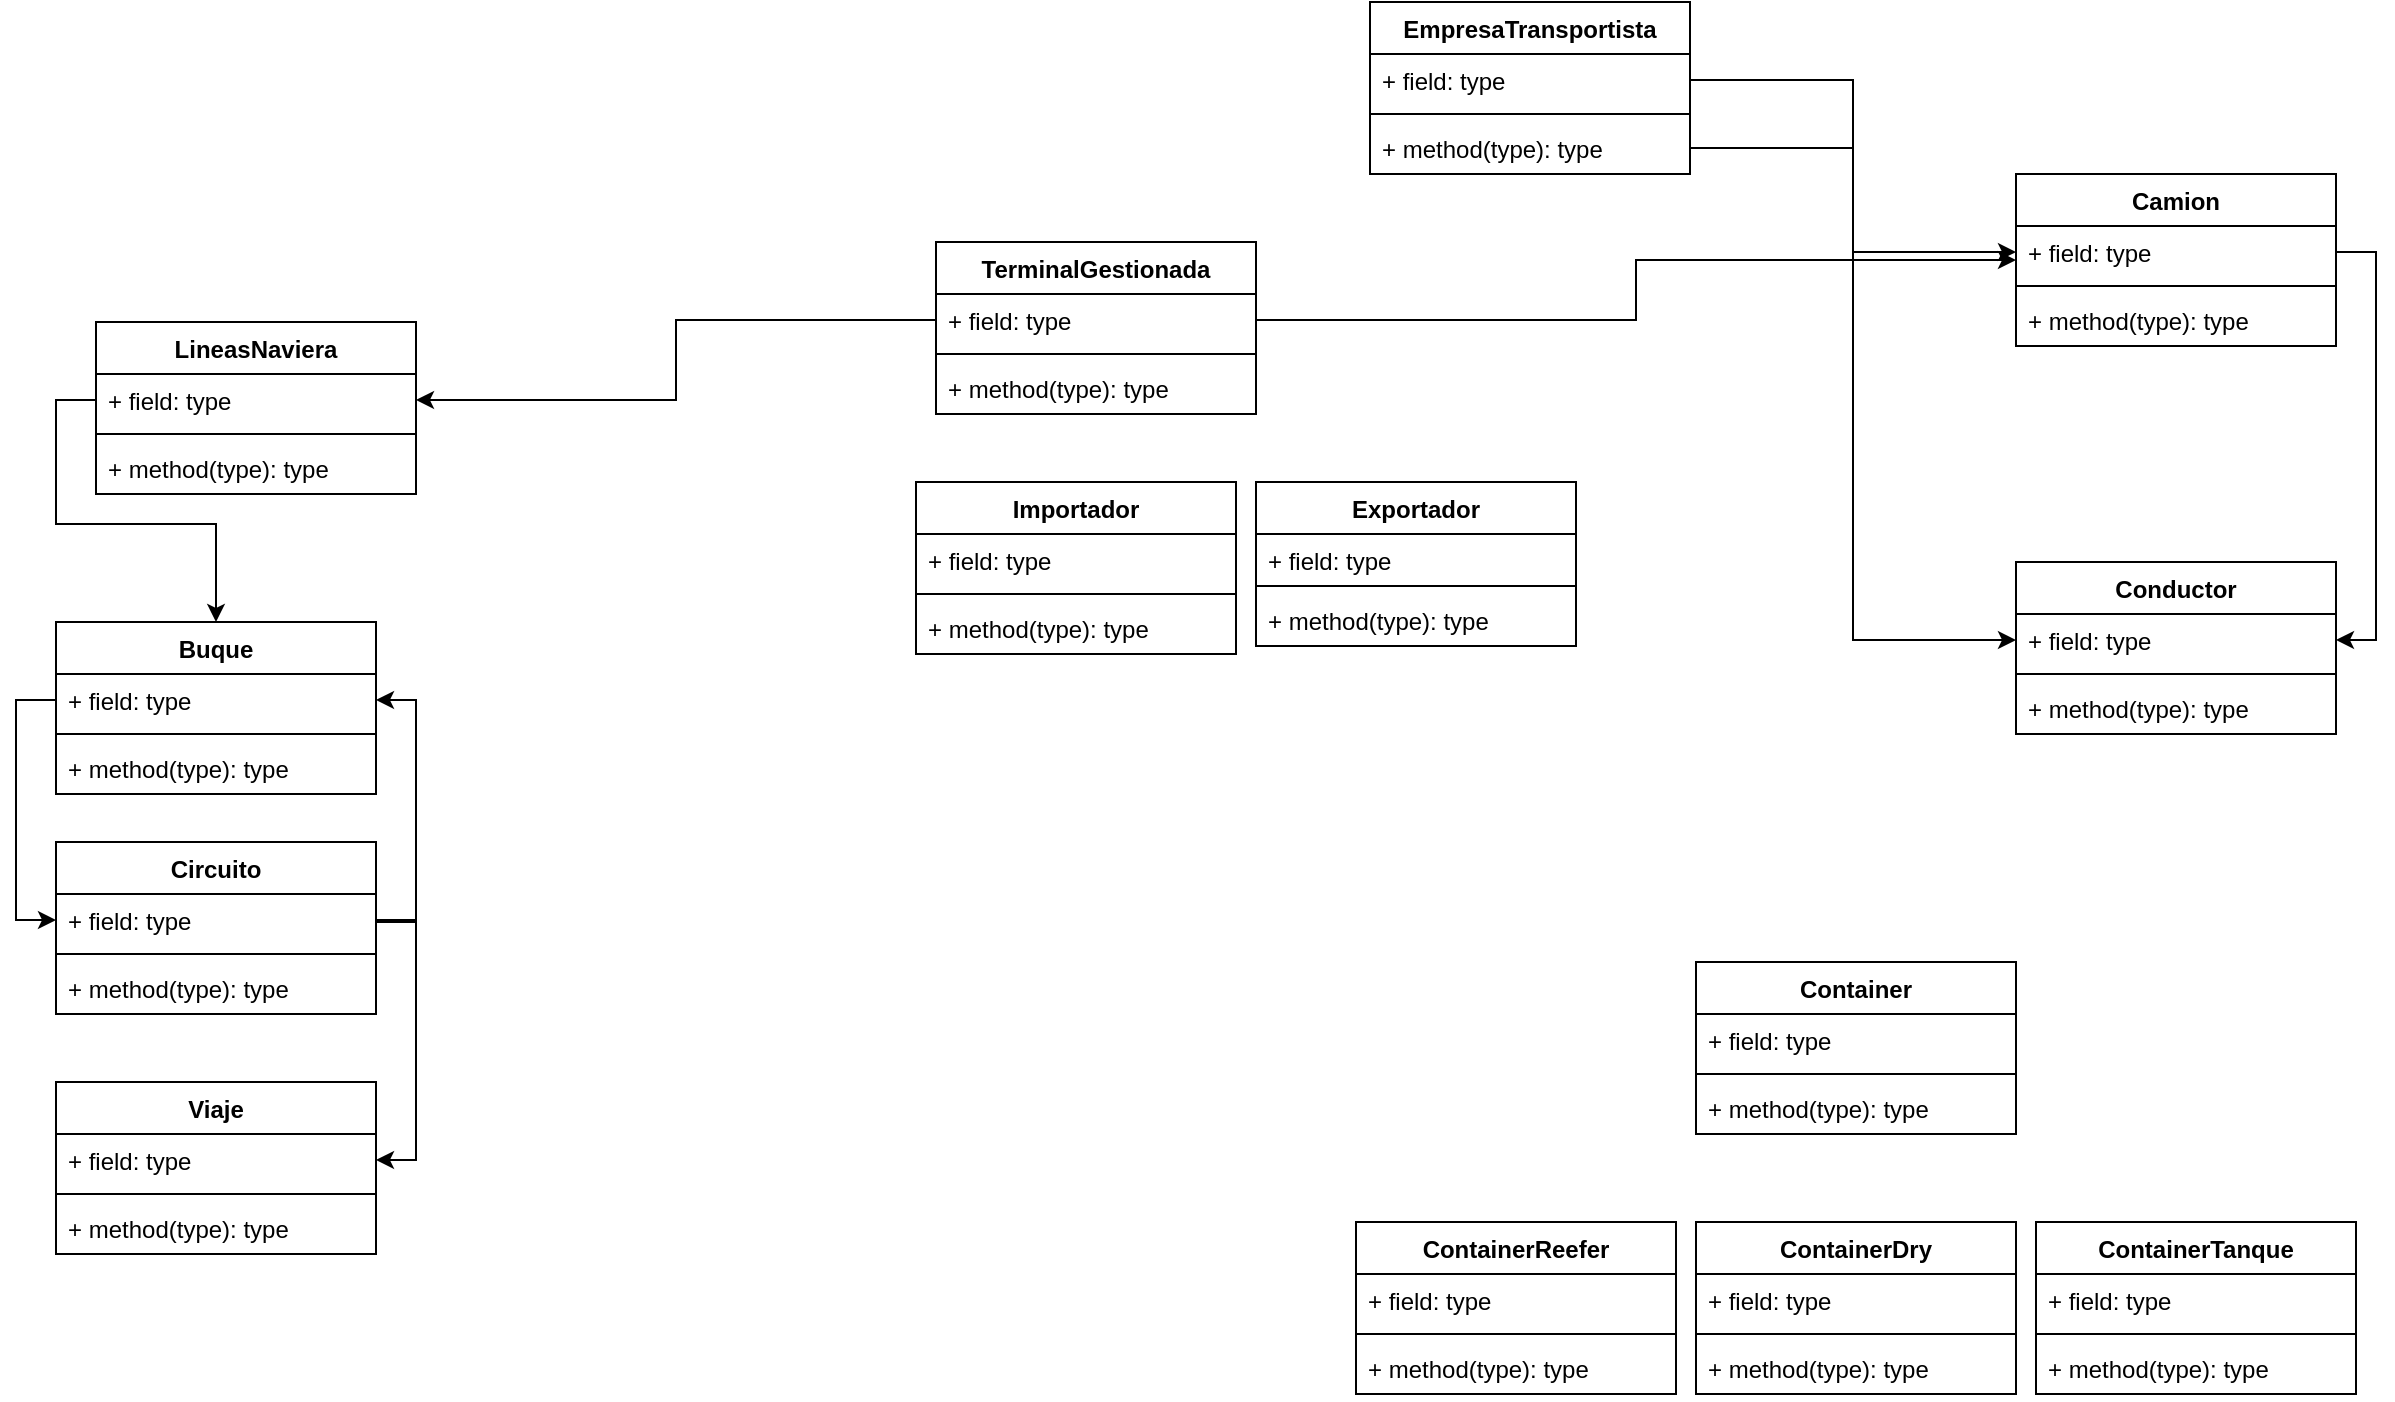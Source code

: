 <mxfile version="21.2.1" type="device">
  <diagram name="Página-1" id="0LWkbvT74W_gWExH9Klk">
    <mxGraphModel dx="2275" dy="1872" grid="1" gridSize="10" guides="1" tooltips="1" connect="1" arrows="1" fold="1" page="1" pageScale="1" pageWidth="827" pageHeight="1169" math="0" shadow="0">
      <root>
        <mxCell id="0" />
        <mxCell id="1" parent="0" />
        <mxCell id="72mwAMU63NSjmhYBSmtf-1" value="TerminalGestionada" style="swimlane;fontStyle=1;align=center;verticalAlign=top;childLayout=stackLayout;horizontal=1;startSize=26;horizontalStack=0;resizeParent=1;resizeParentMax=0;resizeLast=0;collapsible=1;marginBottom=0;whiteSpace=wrap;html=1;" vertex="1" parent="1">
          <mxGeometry x="450" y="40" width="160" height="86" as="geometry" />
        </mxCell>
        <mxCell id="72mwAMU63NSjmhYBSmtf-2" value="+ field: type" style="text;strokeColor=none;fillColor=none;align=left;verticalAlign=top;spacingLeft=4;spacingRight=4;overflow=hidden;rotatable=0;points=[[0,0.5],[1,0.5]];portConstraint=eastwest;whiteSpace=wrap;html=1;" vertex="1" parent="72mwAMU63NSjmhYBSmtf-1">
          <mxGeometry y="26" width="160" height="26" as="geometry" />
        </mxCell>
        <mxCell id="72mwAMU63NSjmhYBSmtf-3" value="" style="line;strokeWidth=1;fillColor=none;align=left;verticalAlign=middle;spacingTop=-1;spacingLeft=3;spacingRight=3;rotatable=0;labelPosition=right;points=[];portConstraint=eastwest;strokeColor=inherit;" vertex="1" parent="72mwAMU63NSjmhYBSmtf-1">
          <mxGeometry y="52" width="160" height="8" as="geometry" />
        </mxCell>
        <mxCell id="72mwAMU63NSjmhYBSmtf-4" value="+ method(type): type" style="text;strokeColor=none;fillColor=none;align=left;verticalAlign=top;spacingLeft=4;spacingRight=4;overflow=hidden;rotatable=0;points=[[0,0.5],[1,0.5]];portConstraint=eastwest;whiteSpace=wrap;html=1;" vertex="1" parent="72mwAMU63NSjmhYBSmtf-1">
          <mxGeometry y="60" width="160" height="26" as="geometry" />
        </mxCell>
        <mxCell id="72mwAMU63NSjmhYBSmtf-9" value="LineasNaviera" style="swimlane;fontStyle=1;align=center;verticalAlign=top;childLayout=stackLayout;horizontal=1;startSize=26;horizontalStack=0;resizeParent=1;resizeParentMax=0;resizeLast=0;collapsible=1;marginBottom=0;whiteSpace=wrap;html=1;" vertex="1" parent="1">
          <mxGeometry x="30" y="80" width="160" height="86" as="geometry" />
        </mxCell>
        <mxCell id="72mwAMU63NSjmhYBSmtf-10" value="+ field: type" style="text;strokeColor=none;fillColor=none;align=left;verticalAlign=top;spacingLeft=4;spacingRight=4;overflow=hidden;rotatable=0;points=[[0,0.5],[1,0.5]];portConstraint=eastwest;whiteSpace=wrap;html=1;" vertex="1" parent="72mwAMU63NSjmhYBSmtf-9">
          <mxGeometry y="26" width="160" height="26" as="geometry" />
        </mxCell>
        <mxCell id="72mwAMU63NSjmhYBSmtf-11" value="" style="line;strokeWidth=1;fillColor=none;align=left;verticalAlign=middle;spacingTop=-1;spacingLeft=3;spacingRight=3;rotatable=0;labelPosition=right;points=[];portConstraint=eastwest;strokeColor=inherit;" vertex="1" parent="72mwAMU63NSjmhYBSmtf-9">
          <mxGeometry y="52" width="160" height="8" as="geometry" />
        </mxCell>
        <mxCell id="72mwAMU63NSjmhYBSmtf-12" value="+ method(type): type" style="text;strokeColor=none;fillColor=none;align=left;verticalAlign=top;spacingLeft=4;spacingRight=4;overflow=hidden;rotatable=0;points=[[0,0.5],[1,0.5]];portConstraint=eastwest;whiteSpace=wrap;html=1;" vertex="1" parent="72mwAMU63NSjmhYBSmtf-9">
          <mxGeometry y="60" width="160" height="26" as="geometry" />
        </mxCell>
        <mxCell id="72mwAMU63NSjmhYBSmtf-13" value="Buque" style="swimlane;fontStyle=1;align=center;verticalAlign=top;childLayout=stackLayout;horizontal=1;startSize=26;horizontalStack=0;resizeParent=1;resizeParentMax=0;resizeLast=0;collapsible=1;marginBottom=0;whiteSpace=wrap;html=1;" vertex="1" parent="1">
          <mxGeometry x="10" y="230" width="160" height="86" as="geometry" />
        </mxCell>
        <mxCell id="72mwAMU63NSjmhYBSmtf-14" value="+ field: type" style="text;strokeColor=none;fillColor=none;align=left;verticalAlign=top;spacingLeft=4;spacingRight=4;overflow=hidden;rotatable=0;points=[[0,0.5],[1,0.5]];portConstraint=eastwest;whiteSpace=wrap;html=1;" vertex="1" parent="72mwAMU63NSjmhYBSmtf-13">
          <mxGeometry y="26" width="160" height="26" as="geometry" />
        </mxCell>
        <mxCell id="72mwAMU63NSjmhYBSmtf-15" value="" style="line;strokeWidth=1;fillColor=none;align=left;verticalAlign=middle;spacingTop=-1;spacingLeft=3;spacingRight=3;rotatable=0;labelPosition=right;points=[];portConstraint=eastwest;strokeColor=inherit;" vertex="1" parent="72mwAMU63NSjmhYBSmtf-13">
          <mxGeometry y="52" width="160" height="8" as="geometry" />
        </mxCell>
        <mxCell id="72mwAMU63NSjmhYBSmtf-16" value="+ method(type): type" style="text;strokeColor=none;fillColor=none;align=left;verticalAlign=top;spacingLeft=4;spacingRight=4;overflow=hidden;rotatable=0;points=[[0,0.5],[1,0.5]];portConstraint=eastwest;whiteSpace=wrap;html=1;" vertex="1" parent="72mwAMU63NSjmhYBSmtf-13">
          <mxGeometry y="60" width="160" height="26" as="geometry" />
        </mxCell>
        <mxCell id="72mwAMU63NSjmhYBSmtf-17" value="Container" style="swimlane;fontStyle=1;align=center;verticalAlign=top;childLayout=stackLayout;horizontal=1;startSize=26;horizontalStack=0;resizeParent=1;resizeParentMax=0;resizeLast=0;collapsible=1;marginBottom=0;whiteSpace=wrap;html=1;" vertex="1" parent="1">
          <mxGeometry x="830" y="400" width="160" height="86" as="geometry" />
        </mxCell>
        <mxCell id="72mwAMU63NSjmhYBSmtf-18" value="+ field: type" style="text;strokeColor=none;fillColor=none;align=left;verticalAlign=top;spacingLeft=4;spacingRight=4;overflow=hidden;rotatable=0;points=[[0,0.5],[1,0.5]];portConstraint=eastwest;whiteSpace=wrap;html=1;" vertex="1" parent="72mwAMU63NSjmhYBSmtf-17">
          <mxGeometry y="26" width="160" height="26" as="geometry" />
        </mxCell>
        <mxCell id="72mwAMU63NSjmhYBSmtf-19" value="" style="line;strokeWidth=1;fillColor=none;align=left;verticalAlign=middle;spacingTop=-1;spacingLeft=3;spacingRight=3;rotatable=0;labelPosition=right;points=[];portConstraint=eastwest;strokeColor=inherit;" vertex="1" parent="72mwAMU63NSjmhYBSmtf-17">
          <mxGeometry y="52" width="160" height="8" as="geometry" />
        </mxCell>
        <mxCell id="72mwAMU63NSjmhYBSmtf-20" value="+ method(type): type" style="text;strokeColor=none;fillColor=none;align=left;verticalAlign=top;spacingLeft=4;spacingRight=4;overflow=hidden;rotatable=0;points=[[0,0.5],[1,0.5]];portConstraint=eastwest;whiteSpace=wrap;html=1;" vertex="1" parent="72mwAMU63NSjmhYBSmtf-17">
          <mxGeometry y="60" width="160" height="26" as="geometry" />
        </mxCell>
        <mxCell id="72mwAMU63NSjmhYBSmtf-21" value="ContainerDry" style="swimlane;fontStyle=1;align=center;verticalAlign=top;childLayout=stackLayout;horizontal=1;startSize=26;horizontalStack=0;resizeParent=1;resizeParentMax=0;resizeLast=0;collapsible=1;marginBottom=0;whiteSpace=wrap;html=1;" vertex="1" parent="1">
          <mxGeometry x="830" y="530" width="160" height="86" as="geometry" />
        </mxCell>
        <mxCell id="72mwAMU63NSjmhYBSmtf-22" value="+ field: type" style="text;strokeColor=none;fillColor=none;align=left;verticalAlign=top;spacingLeft=4;spacingRight=4;overflow=hidden;rotatable=0;points=[[0,0.5],[1,0.5]];portConstraint=eastwest;whiteSpace=wrap;html=1;" vertex="1" parent="72mwAMU63NSjmhYBSmtf-21">
          <mxGeometry y="26" width="160" height="26" as="geometry" />
        </mxCell>
        <mxCell id="72mwAMU63NSjmhYBSmtf-23" value="" style="line;strokeWidth=1;fillColor=none;align=left;verticalAlign=middle;spacingTop=-1;spacingLeft=3;spacingRight=3;rotatable=0;labelPosition=right;points=[];portConstraint=eastwest;strokeColor=inherit;" vertex="1" parent="72mwAMU63NSjmhYBSmtf-21">
          <mxGeometry y="52" width="160" height="8" as="geometry" />
        </mxCell>
        <mxCell id="72mwAMU63NSjmhYBSmtf-24" value="+ method(type): type" style="text;strokeColor=none;fillColor=none;align=left;verticalAlign=top;spacingLeft=4;spacingRight=4;overflow=hidden;rotatable=0;points=[[0,0.5],[1,0.5]];portConstraint=eastwest;whiteSpace=wrap;html=1;" vertex="1" parent="72mwAMU63NSjmhYBSmtf-21">
          <mxGeometry y="60" width="160" height="26" as="geometry" />
        </mxCell>
        <mxCell id="72mwAMU63NSjmhYBSmtf-26" value="ContainerTanque" style="swimlane;fontStyle=1;align=center;verticalAlign=top;childLayout=stackLayout;horizontal=1;startSize=26;horizontalStack=0;resizeParent=1;resizeParentMax=0;resizeLast=0;collapsible=1;marginBottom=0;whiteSpace=wrap;html=1;" vertex="1" parent="1">
          <mxGeometry x="1000" y="530" width="160" height="86" as="geometry" />
        </mxCell>
        <mxCell id="72mwAMU63NSjmhYBSmtf-27" value="+ field: type" style="text;strokeColor=none;fillColor=none;align=left;verticalAlign=top;spacingLeft=4;spacingRight=4;overflow=hidden;rotatable=0;points=[[0,0.5],[1,0.5]];portConstraint=eastwest;whiteSpace=wrap;html=1;" vertex="1" parent="72mwAMU63NSjmhYBSmtf-26">
          <mxGeometry y="26" width="160" height="26" as="geometry" />
        </mxCell>
        <mxCell id="72mwAMU63NSjmhYBSmtf-28" value="" style="line;strokeWidth=1;fillColor=none;align=left;verticalAlign=middle;spacingTop=-1;spacingLeft=3;spacingRight=3;rotatable=0;labelPosition=right;points=[];portConstraint=eastwest;strokeColor=inherit;" vertex="1" parent="72mwAMU63NSjmhYBSmtf-26">
          <mxGeometry y="52" width="160" height="8" as="geometry" />
        </mxCell>
        <mxCell id="72mwAMU63NSjmhYBSmtf-29" value="+ method(type): type" style="text;strokeColor=none;fillColor=none;align=left;verticalAlign=top;spacingLeft=4;spacingRight=4;overflow=hidden;rotatable=0;points=[[0,0.5],[1,0.5]];portConstraint=eastwest;whiteSpace=wrap;html=1;" vertex="1" parent="72mwAMU63NSjmhYBSmtf-26">
          <mxGeometry y="60" width="160" height="26" as="geometry" />
        </mxCell>
        <mxCell id="72mwAMU63NSjmhYBSmtf-30" value="ContainerReefer" style="swimlane;fontStyle=1;align=center;verticalAlign=top;childLayout=stackLayout;horizontal=1;startSize=26;horizontalStack=0;resizeParent=1;resizeParentMax=0;resizeLast=0;collapsible=1;marginBottom=0;whiteSpace=wrap;html=1;" vertex="1" parent="1">
          <mxGeometry x="660" y="530" width="160" height="86" as="geometry" />
        </mxCell>
        <mxCell id="72mwAMU63NSjmhYBSmtf-31" value="+ field: type" style="text;strokeColor=none;fillColor=none;align=left;verticalAlign=top;spacingLeft=4;spacingRight=4;overflow=hidden;rotatable=0;points=[[0,0.5],[1,0.5]];portConstraint=eastwest;whiteSpace=wrap;html=1;" vertex="1" parent="72mwAMU63NSjmhYBSmtf-30">
          <mxGeometry y="26" width="160" height="26" as="geometry" />
        </mxCell>
        <mxCell id="72mwAMU63NSjmhYBSmtf-32" value="" style="line;strokeWidth=1;fillColor=none;align=left;verticalAlign=middle;spacingTop=-1;spacingLeft=3;spacingRight=3;rotatable=0;labelPosition=right;points=[];portConstraint=eastwest;strokeColor=inherit;" vertex="1" parent="72mwAMU63NSjmhYBSmtf-30">
          <mxGeometry y="52" width="160" height="8" as="geometry" />
        </mxCell>
        <mxCell id="72mwAMU63NSjmhYBSmtf-33" value="+ method(type): type" style="text;strokeColor=none;fillColor=none;align=left;verticalAlign=top;spacingLeft=4;spacingRight=4;overflow=hidden;rotatable=0;points=[[0,0.5],[1,0.5]];portConstraint=eastwest;whiteSpace=wrap;html=1;" vertex="1" parent="72mwAMU63NSjmhYBSmtf-30">
          <mxGeometry y="60" width="160" height="26" as="geometry" />
        </mxCell>
        <mxCell id="72mwAMU63NSjmhYBSmtf-34" value="EmpresaTransportista" style="swimlane;fontStyle=1;align=center;verticalAlign=top;childLayout=stackLayout;horizontal=1;startSize=26;horizontalStack=0;resizeParent=1;resizeParentMax=0;resizeLast=0;collapsible=1;marginBottom=0;whiteSpace=wrap;html=1;" vertex="1" parent="1">
          <mxGeometry x="667" y="-80" width="160" height="86" as="geometry" />
        </mxCell>
        <mxCell id="72mwAMU63NSjmhYBSmtf-35" value="+ field: type" style="text;strokeColor=none;fillColor=none;align=left;verticalAlign=top;spacingLeft=4;spacingRight=4;overflow=hidden;rotatable=0;points=[[0,0.5],[1,0.5]];portConstraint=eastwest;whiteSpace=wrap;html=1;" vertex="1" parent="72mwAMU63NSjmhYBSmtf-34">
          <mxGeometry y="26" width="160" height="26" as="geometry" />
        </mxCell>
        <mxCell id="72mwAMU63NSjmhYBSmtf-36" value="" style="line;strokeWidth=1;fillColor=none;align=left;verticalAlign=middle;spacingTop=-1;spacingLeft=3;spacingRight=3;rotatable=0;labelPosition=right;points=[];portConstraint=eastwest;strokeColor=inherit;" vertex="1" parent="72mwAMU63NSjmhYBSmtf-34">
          <mxGeometry y="52" width="160" height="8" as="geometry" />
        </mxCell>
        <mxCell id="72mwAMU63NSjmhYBSmtf-37" value="+ method(type): type" style="text;strokeColor=none;fillColor=none;align=left;verticalAlign=top;spacingLeft=4;spacingRight=4;overflow=hidden;rotatable=0;points=[[0,0.5],[1,0.5]];portConstraint=eastwest;whiteSpace=wrap;html=1;" vertex="1" parent="72mwAMU63NSjmhYBSmtf-34">
          <mxGeometry y="60" width="160" height="26" as="geometry" />
        </mxCell>
        <mxCell id="72mwAMU63NSjmhYBSmtf-38" value="Conductor&lt;br&gt;" style="swimlane;fontStyle=1;align=center;verticalAlign=top;childLayout=stackLayout;horizontal=1;startSize=26;horizontalStack=0;resizeParent=1;resizeParentMax=0;resizeLast=0;collapsible=1;marginBottom=0;whiteSpace=wrap;html=1;" vertex="1" parent="1">
          <mxGeometry x="990" y="200" width="160" height="86" as="geometry" />
        </mxCell>
        <mxCell id="72mwAMU63NSjmhYBSmtf-39" value="+ field: type" style="text;strokeColor=none;fillColor=none;align=left;verticalAlign=top;spacingLeft=4;spacingRight=4;overflow=hidden;rotatable=0;points=[[0,0.5],[1,0.5]];portConstraint=eastwest;whiteSpace=wrap;html=1;" vertex="1" parent="72mwAMU63NSjmhYBSmtf-38">
          <mxGeometry y="26" width="160" height="26" as="geometry" />
        </mxCell>
        <mxCell id="72mwAMU63NSjmhYBSmtf-40" value="" style="line;strokeWidth=1;fillColor=none;align=left;verticalAlign=middle;spacingTop=-1;spacingLeft=3;spacingRight=3;rotatable=0;labelPosition=right;points=[];portConstraint=eastwest;strokeColor=inherit;" vertex="1" parent="72mwAMU63NSjmhYBSmtf-38">
          <mxGeometry y="52" width="160" height="8" as="geometry" />
        </mxCell>
        <mxCell id="72mwAMU63NSjmhYBSmtf-41" value="+ method(type): type" style="text;strokeColor=none;fillColor=none;align=left;verticalAlign=top;spacingLeft=4;spacingRight=4;overflow=hidden;rotatable=0;points=[[0,0.5],[1,0.5]];portConstraint=eastwest;whiteSpace=wrap;html=1;" vertex="1" parent="72mwAMU63NSjmhYBSmtf-38">
          <mxGeometry y="60" width="160" height="26" as="geometry" />
        </mxCell>
        <mxCell id="72mwAMU63NSjmhYBSmtf-42" value="Camion" style="swimlane;fontStyle=1;align=center;verticalAlign=top;childLayout=stackLayout;horizontal=1;startSize=26;horizontalStack=0;resizeParent=1;resizeParentMax=0;resizeLast=0;collapsible=1;marginBottom=0;whiteSpace=wrap;html=1;" vertex="1" parent="1">
          <mxGeometry x="990" y="6" width="160" height="86" as="geometry" />
        </mxCell>
        <mxCell id="72mwAMU63NSjmhYBSmtf-43" value="+ field: type" style="text;strokeColor=none;fillColor=none;align=left;verticalAlign=top;spacingLeft=4;spacingRight=4;overflow=hidden;rotatable=0;points=[[0,0.5],[1,0.5]];portConstraint=eastwest;whiteSpace=wrap;html=1;" vertex="1" parent="72mwAMU63NSjmhYBSmtf-42">
          <mxGeometry y="26" width="160" height="26" as="geometry" />
        </mxCell>
        <mxCell id="72mwAMU63NSjmhYBSmtf-44" value="" style="line;strokeWidth=1;fillColor=none;align=left;verticalAlign=middle;spacingTop=-1;spacingLeft=3;spacingRight=3;rotatable=0;labelPosition=right;points=[];portConstraint=eastwest;strokeColor=inherit;" vertex="1" parent="72mwAMU63NSjmhYBSmtf-42">
          <mxGeometry y="52" width="160" height="8" as="geometry" />
        </mxCell>
        <mxCell id="72mwAMU63NSjmhYBSmtf-45" value="+ method(type): type" style="text;strokeColor=none;fillColor=none;align=left;verticalAlign=top;spacingLeft=4;spacingRight=4;overflow=hidden;rotatable=0;points=[[0,0.5],[1,0.5]];portConstraint=eastwest;whiteSpace=wrap;html=1;" vertex="1" parent="72mwAMU63NSjmhYBSmtf-42">
          <mxGeometry y="60" width="160" height="26" as="geometry" />
        </mxCell>
        <mxCell id="72mwAMU63NSjmhYBSmtf-47" value="Circuito" style="swimlane;fontStyle=1;align=center;verticalAlign=top;childLayout=stackLayout;horizontal=1;startSize=26;horizontalStack=0;resizeParent=1;resizeParentMax=0;resizeLast=0;collapsible=1;marginBottom=0;whiteSpace=wrap;html=1;" vertex="1" parent="1">
          <mxGeometry x="10" y="340" width="160" height="86" as="geometry" />
        </mxCell>
        <mxCell id="72mwAMU63NSjmhYBSmtf-48" value="+ field: type" style="text;strokeColor=none;fillColor=none;align=left;verticalAlign=top;spacingLeft=4;spacingRight=4;overflow=hidden;rotatable=0;points=[[0,0.5],[1,0.5]];portConstraint=eastwest;whiteSpace=wrap;html=1;" vertex="1" parent="72mwAMU63NSjmhYBSmtf-47">
          <mxGeometry y="26" width="160" height="26" as="geometry" />
        </mxCell>
        <mxCell id="72mwAMU63NSjmhYBSmtf-49" value="" style="line;strokeWidth=1;fillColor=none;align=left;verticalAlign=middle;spacingTop=-1;spacingLeft=3;spacingRight=3;rotatable=0;labelPosition=right;points=[];portConstraint=eastwest;strokeColor=inherit;" vertex="1" parent="72mwAMU63NSjmhYBSmtf-47">
          <mxGeometry y="52" width="160" height="8" as="geometry" />
        </mxCell>
        <mxCell id="72mwAMU63NSjmhYBSmtf-50" value="+ method(type): type" style="text;strokeColor=none;fillColor=none;align=left;verticalAlign=top;spacingLeft=4;spacingRight=4;overflow=hidden;rotatable=0;points=[[0,0.5],[1,0.5]];portConstraint=eastwest;whiteSpace=wrap;html=1;" vertex="1" parent="72mwAMU63NSjmhYBSmtf-47">
          <mxGeometry y="60" width="160" height="26" as="geometry" />
        </mxCell>
        <mxCell id="72mwAMU63NSjmhYBSmtf-52" style="edgeStyle=orthogonalEdgeStyle;rounded=0;orthogonalLoop=1;jettySize=auto;html=1;exitX=1;exitY=0.5;exitDx=0;exitDy=0;" edge="1" parent="1" source="72mwAMU63NSjmhYBSmtf-48" target="72mwAMU63NSjmhYBSmtf-14">
          <mxGeometry relative="1" as="geometry">
            <Array as="points">
              <mxPoint x="170" y="380" />
              <mxPoint x="190" y="380" />
              <mxPoint x="190" y="269" />
            </Array>
          </mxGeometry>
        </mxCell>
        <mxCell id="72mwAMU63NSjmhYBSmtf-53" style="edgeStyle=orthogonalEdgeStyle;rounded=0;orthogonalLoop=1;jettySize=auto;html=1;exitX=0;exitY=0.5;exitDx=0;exitDy=0;entryX=0;entryY=0.5;entryDx=0;entryDy=0;" edge="1" parent="1" source="72mwAMU63NSjmhYBSmtf-14" target="72mwAMU63NSjmhYBSmtf-48">
          <mxGeometry relative="1" as="geometry" />
        </mxCell>
        <mxCell id="72mwAMU63NSjmhYBSmtf-54" style="edgeStyle=orthogonalEdgeStyle;rounded=0;orthogonalLoop=1;jettySize=auto;html=1;exitX=0;exitY=0.5;exitDx=0;exitDy=0;entryX=0.5;entryY=0;entryDx=0;entryDy=0;" edge="1" parent="1" source="72mwAMU63NSjmhYBSmtf-10" target="72mwAMU63NSjmhYBSmtf-13">
          <mxGeometry relative="1" as="geometry" />
        </mxCell>
        <mxCell id="72mwAMU63NSjmhYBSmtf-55" style="edgeStyle=orthogonalEdgeStyle;rounded=0;orthogonalLoop=1;jettySize=auto;html=1;exitX=0;exitY=0.5;exitDx=0;exitDy=0;entryX=1;entryY=0.5;entryDx=0;entryDy=0;" edge="1" parent="1" source="72mwAMU63NSjmhYBSmtf-2" target="72mwAMU63NSjmhYBSmtf-10">
          <mxGeometry relative="1" as="geometry" />
        </mxCell>
        <mxCell id="72mwAMU63NSjmhYBSmtf-61" value="Importador" style="swimlane;fontStyle=1;align=center;verticalAlign=top;childLayout=stackLayout;horizontal=1;startSize=26;horizontalStack=0;resizeParent=1;resizeParentMax=0;resizeLast=0;collapsible=1;marginBottom=0;whiteSpace=wrap;html=1;" vertex="1" parent="1">
          <mxGeometry x="440" y="160" width="160" height="86" as="geometry" />
        </mxCell>
        <mxCell id="72mwAMU63NSjmhYBSmtf-62" value="+ field: type" style="text;strokeColor=none;fillColor=none;align=left;verticalAlign=top;spacingLeft=4;spacingRight=4;overflow=hidden;rotatable=0;points=[[0,0.5],[1,0.5]];portConstraint=eastwest;whiteSpace=wrap;html=1;" vertex="1" parent="72mwAMU63NSjmhYBSmtf-61">
          <mxGeometry y="26" width="160" height="26" as="geometry" />
        </mxCell>
        <mxCell id="72mwAMU63NSjmhYBSmtf-63" value="" style="line;strokeWidth=1;fillColor=none;align=left;verticalAlign=middle;spacingTop=-1;spacingLeft=3;spacingRight=3;rotatable=0;labelPosition=right;points=[];portConstraint=eastwest;strokeColor=inherit;" vertex="1" parent="72mwAMU63NSjmhYBSmtf-61">
          <mxGeometry y="52" width="160" height="8" as="geometry" />
        </mxCell>
        <mxCell id="72mwAMU63NSjmhYBSmtf-64" value="+ method(type): type" style="text;strokeColor=none;fillColor=none;align=left;verticalAlign=top;spacingLeft=4;spacingRight=4;overflow=hidden;rotatable=0;points=[[0,0.5],[1,0.5]];portConstraint=eastwest;whiteSpace=wrap;html=1;" vertex="1" parent="72mwAMU63NSjmhYBSmtf-61">
          <mxGeometry y="60" width="160" height="26" as="geometry" />
        </mxCell>
        <mxCell id="72mwAMU63NSjmhYBSmtf-66" style="edgeStyle=orthogonalEdgeStyle;rounded=0;orthogonalLoop=1;jettySize=auto;html=1;exitX=1;exitY=0.5;exitDx=0;exitDy=0;entryX=1;entryY=0.5;entryDx=0;entryDy=0;" edge="1" parent="1" source="72mwAMU63NSjmhYBSmtf-43" target="72mwAMU63NSjmhYBSmtf-39">
          <mxGeometry relative="1" as="geometry" />
        </mxCell>
        <mxCell id="72mwAMU63NSjmhYBSmtf-67" style="edgeStyle=orthogonalEdgeStyle;rounded=0;orthogonalLoop=1;jettySize=auto;html=1;exitX=1;exitY=0.5;exitDx=0;exitDy=0;entryX=0;entryY=0.5;entryDx=0;entryDy=0;" edge="1" parent="1" source="72mwAMU63NSjmhYBSmtf-35" target="72mwAMU63NSjmhYBSmtf-43">
          <mxGeometry relative="1" as="geometry" />
        </mxCell>
        <mxCell id="72mwAMU63NSjmhYBSmtf-68" style="edgeStyle=orthogonalEdgeStyle;rounded=0;orthogonalLoop=1;jettySize=auto;html=1;exitX=1;exitY=0.5;exitDx=0;exitDy=0;entryX=0;entryY=0.5;entryDx=0;entryDy=0;" edge="1" parent="1" source="72mwAMU63NSjmhYBSmtf-37" target="72mwAMU63NSjmhYBSmtf-39">
          <mxGeometry relative="1" as="geometry" />
        </mxCell>
        <mxCell id="72mwAMU63NSjmhYBSmtf-69" value="Exportador" style="swimlane;fontStyle=1;align=center;verticalAlign=top;childLayout=stackLayout;horizontal=1;startSize=26;horizontalStack=0;resizeParent=1;resizeParentMax=0;resizeLast=0;collapsible=1;marginBottom=0;whiteSpace=wrap;html=1;" vertex="1" parent="1">
          <mxGeometry x="610" y="160" width="160" height="82" as="geometry" />
        </mxCell>
        <mxCell id="72mwAMU63NSjmhYBSmtf-70" value="+ field: type" style="text;strokeColor=none;fillColor=none;align=left;verticalAlign=top;spacingLeft=4;spacingRight=4;overflow=hidden;rotatable=0;points=[[0,0.5],[1,0.5]];portConstraint=eastwest;whiteSpace=wrap;html=1;" vertex="1" parent="72mwAMU63NSjmhYBSmtf-69">
          <mxGeometry y="26" width="160" height="22" as="geometry" />
        </mxCell>
        <mxCell id="72mwAMU63NSjmhYBSmtf-71" value="" style="line;strokeWidth=1;fillColor=none;align=left;verticalAlign=middle;spacingTop=-1;spacingLeft=3;spacingRight=3;rotatable=0;labelPosition=right;points=[];portConstraint=eastwest;strokeColor=inherit;" vertex="1" parent="72mwAMU63NSjmhYBSmtf-69">
          <mxGeometry y="48" width="160" height="8" as="geometry" />
        </mxCell>
        <mxCell id="72mwAMU63NSjmhYBSmtf-72" value="+ method(type): type" style="text;strokeColor=none;fillColor=none;align=left;verticalAlign=top;spacingLeft=4;spacingRight=4;overflow=hidden;rotatable=0;points=[[0,0.5],[1,0.5]];portConstraint=eastwest;whiteSpace=wrap;html=1;" vertex="1" parent="72mwAMU63NSjmhYBSmtf-69">
          <mxGeometry y="56" width="160" height="26" as="geometry" />
        </mxCell>
        <mxCell id="72mwAMU63NSjmhYBSmtf-73" value="Viaje" style="swimlane;fontStyle=1;align=center;verticalAlign=top;childLayout=stackLayout;horizontal=1;startSize=26;horizontalStack=0;resizeParent=1;resizeParentMax=0;resizeLast=0;collapsible=1;marginBottom=0;whiteSpace=wrap;html=1;" vertex="1" parent="1">
          <mxGeometry x="10" y="460" width="160" height="86" as="geometry" />
        </mxCell>
        <mxCell id="72mwAMU63NSjmhYBSmtf-74" value="+ field: type" style="text;strokeColor=none;fillColor=none;align=left;verticalAlign=top;spacingLeft=4;spacingRight=4;overflow=hidden;rotatable=0;points=[[0,0.5],[1,0.5]];portConstraint=eastwest;whiteSpace=wrap;html=1;" vertex="1" parent="72mwAMU63NSjmhYBSmtf-73">
          <mxGeometry y="26" width="160" height="26" as="geometry" />
        </mxCell>
        <mxCell id="72mwAMU63NSjmhYBSmtf-75" value="" style="line;strokeWidth=1;fillColor=none;align=left;verticalAlign=middle;spacingTop=-1;spacingLeft=3;spacingRight=3;rotatable=0;labelPosition=right;points=[];portConstraint=eastwest;strokeColor=inherit;" vertex="1" parent="72mwAMU63NSjmhYBSmtf-73">
          <mxGeometry y="52" width="160" height="8" as="geometry" />
        </mxCell>
        <mxCell id="72mwAMU63NSjmhYBSmtf-76" value="+ method(type): type" style="text;strokeColor=none;fillColor=none;align=left;verticalAlign=top;spacingLeft=4;spacingRight=4;overflow=hidden;rotatable=0;points=[[0,0.5],[1,0.5]];portConstraint=eastwest;whiteSpace=wrap;html=1;" vertex="1" parent="72mwAMU63NSjmhYBSmtf-73">
          <mxGeometry y="60" width="160" height="26" as="geometry" />
        </mxCell>
        <mxCell id="72mwAMU63NSjmhYBSmtf-78" style="edgeStyle=orthogonalEdgeStyle;rounded=0;orthogonalLoop=1;jettySize=auto;html=1;exitX=1;exitY=0.5;exitDx=0;exitDy=0;entryX=1;entryY=0.5;entryDx=0;entryDy=0;" edge="1" parent="1" source="72mwAMU63NSjmhYBSmtf-48" target="72mwAMU63NSjmhYBSmtf-74">
          <mxGeometry relative="1" as="geometry" />
        </mxCell>
        <mxCell id="72mwAMU63NSjmhYBSmtf-79" style="edgeStyle=orthogonalEdgeStyle;rounded=0;orthogonalLoop=1;jettySize=auto;html=1;exitX=1;exitY=0.5;exitDx=0;exitDy=0;entryX=0;entryY=0.5;entryDx=0;entryDy=0;" edge="1" parent="1" source="72mwAMU63NSjmhYBSmtf-2" target="72mwAMU63NSjmhYBSmtf-42">
          <mxGeometry relative="1" as="geometry" />
        </mxCell>
      </root>
    </mxGraphModel>
  </diagram>
</mxfile>
